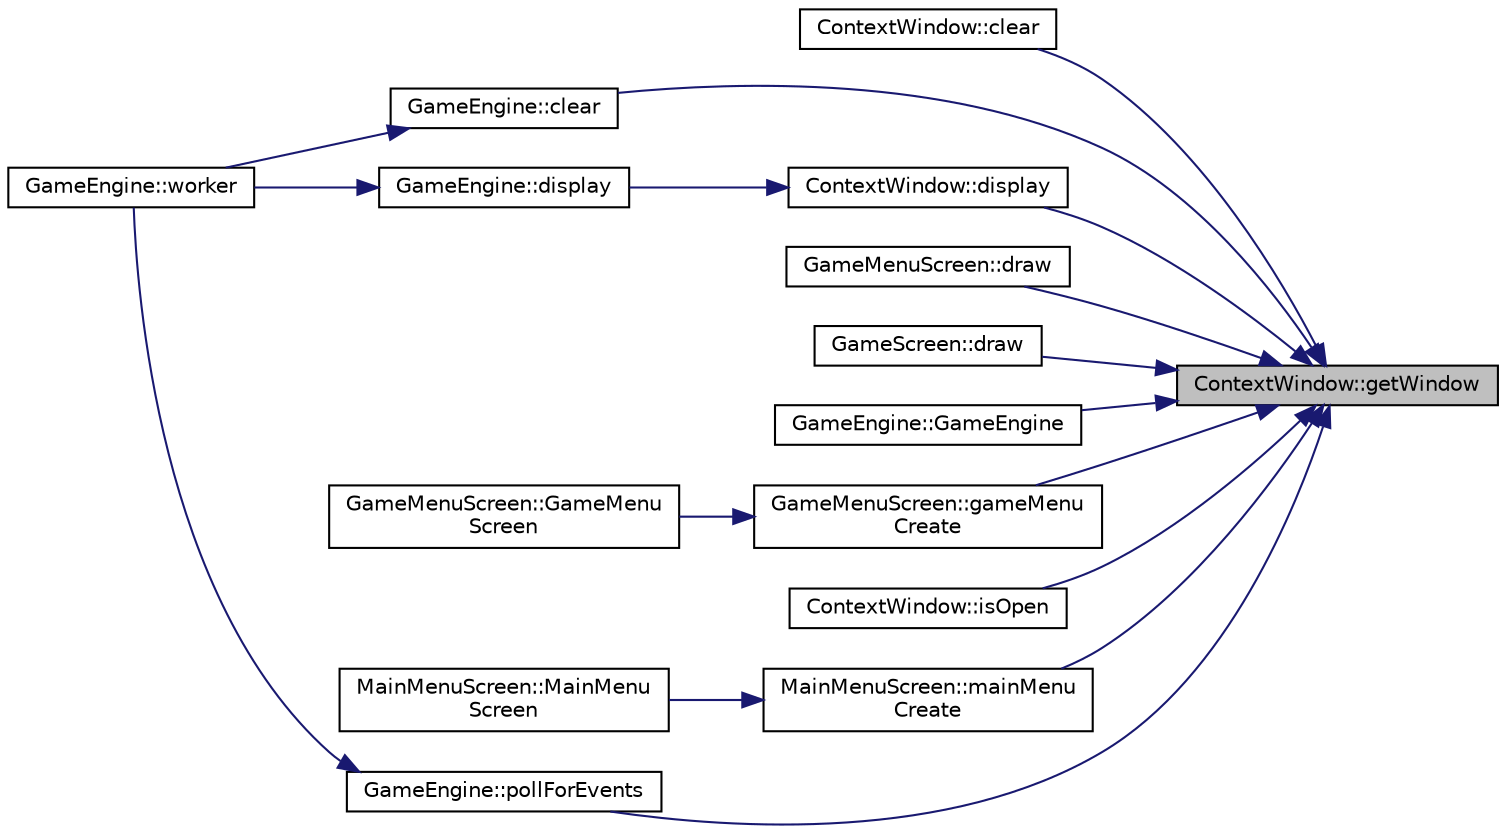 digraph "ContextWindow::getWindow"
{
 // LATEX_PDF_SIZE
  edge [fontname="Helvetica",fontsize="10",labelfontname="Helvetica",labelfontsize="10"];
  node [fontname="Helvetica",fontsize="10",shape=record];
  rankdir="RL";
  Node1 [label="ContextWindow::getWindow",height=0.2,width=0.4,color="black", fillcolor="grey75", style="filled", fontcolor="black",tooltip=" "];
  Node1 -> Node2 [dir="back",color="midnightblue",fontsize="10",style="solid",fontname="Helvetica"];
  Node2 [label="ContextWindow::clear",height=0.2,width=0.4,color="black", fillcolor="white", style="filled",URL="$class_context_window.html#a08a570de8e104db8123418800b23ad2c",tooltip=" "];
  Node1 -> Node3 [dir="back",color="midnightblue",fontsize="10",style="solid",fontname="Helvetica"];
  Node3 [label="GameEngine::clear",height=0.2,width=0.4,color="black", fillcolor="white", style="filled",URL="$class_game_engine.html#a9bfc5c11e97601f3588c62027b43616d",tooltip=" "];
  Node3 -> Node4 [dir="back",color="midnightblue",fontsize="10",style="solid",fontname="Helvetica"];
  Node4 [label="GameEngine::worker",height=0.2,width=0.4,color="black", fillcolor="white", style="filled",URL="$class_game_engine.html#a44499a26d8c95de0bb649f43defd719a",tooltip=" "];
  Node1 -> Node5 [dir="back",color="midnightblue",fontsize="10",style="solid",fontname="Helvetica"];
  Node5 [label="ContextWindow::display",height=0.2,width=0.4,color="black", fillcolor="white", style="filled",URL="$class_context_window.html#a019a0ab11babadc9059ca0f7bb0aabf5",tooltip=" "];
  Node5 -> Node6 [dir="back",color="midnightblue",fontsize="10",style="solid",fontname="Helvetica"];
  Node6 [label="GameEngine::display",height=0.2,width=0.4,color="black", fillcolor="white", style="filled",URL="$class_game_engine.html#acfa98b8be6a8843ec87d8dd3d7b23349",tooltip=" "];
  Node6 -> Node4 [dir="back",color="midnightblue",fontsize="10",style="solid",fontname="Helvetica"];
  Node1 -> Node7 [dir="back",color="midnightblue",fontsize="10",style="solid",fontname="Helvetica"];
  Node7 [label="GameMenuScreen::draw",height=0.2,width=0.4,color="black", fillcolor="white", style="filled",URL="$class_game_menu_screen.html#a4f3b0441bbb05d9c97a5f2970eeacd16",tooltip=" "];
  Node1 -> Node8 [dir="back",color="midnightblue",fontsize="10",style="solid",fontname="Helvetica"];
  Node8 [label="GameScreen::draw",height=0.2,width=0.4,color="black", fillcolor="white", style="filled",URL="$class_game_screen.html#a0608fef110d89dab557fd0bac6950b77",tooltip=" "];
  Node1 -> Node9 [dir="back",color="midnightblue",fontsize="10",style="solid",fontname="Helvetica"];
  Node9 [label="GameEngine::GameEngine",height=0.2,width=0.4,color="black", fillcolor="white", style="filled",URL="$class_game_engine.html#a84c38ed3499952f75d1f5f6e536a3577",tooltip=" "];
  Node1 -> Node10 [dir="back",color="midnightblue",fontsize="10",style="solid",fontname="Helvetica"];
  Node10 [label="GameMenuScreen::gameMenu\lCreate",height=0.2,width=0.4,color="black", fillcolor="white", style="filled",URL="$class_game_menu_screen.html#af17f9c5e3353be5c531251c4e78d6d0c",tooltip=" "];
  Node10 -> Node11 [dir="back",color="midnightblue",fontsize="10",style="solid",fontname="Helvetica"];
  Node11 [label="GameMenuScreen::GameMenu\lScreen",height=0.2,width=0.4,color="black", fillcolor="white", style="filled",URL="$class_game_menu_screen.html#a5c3726575383e12d2a0f55e035be6719",tooltip=" "];
  Node1 -> Node12 [dir="back",color="midnightblue",fontsize="10",style="solid",fontname="Helvetica"];
  Node12 [label="ContextWindow::isOpen",height=0.2,width=0.4,color="black", fillcolor="white", style="filled",URL="$class_context_window.html#a835148ceb6e0953cc7f63a57c0da4b40",tooltip=" "];
  Node1 -> Node13 [dir="back",color="midnightblue",fontsize="10",style="solid",fontname="Helvetica"];
  Node13 [label="MainMenuScreen::mainMenu\lCreate",height=0.2,width=0.4,color="black", fillcolor="white", style="filled",URL="$class_main_menu_screen.html#ac1f40ff20eed76db8a0fc8cca1a8cd0b",tooltip=" "];
  Node13 -> Node14 [dir="back",color="midnightblue",fontsize="10",style="solid",fontname="Helvetica"];
  Node14 [label="MainMenuScreen::MainMenu\lScreen",height=0.2,width=0.4,color="black", fillcolor="white", style="filled",URL="$class_main_menu_screen.html#a4d246c87a47788cf7802e145e9ab0f6e",tooltip=" "];
  Node1 -> Node15 [dir="back",color="midnightblue",fontsize="10",style="solid",fontname="Helvetica"];
  Node15 [label="GameEngine::pollForEvents",height=0.2,width=0.4,color="black", fillcolor="white", style="filled",URL="$class_game_engine.html#a63e839e92c780aa9b8fe159a73a8fabd",tooltip=" "];
  Node15 -> Node4 [dir="back",color="midnightblue",fontsize="10",style="solid",fontname="Helvetica"];
}

